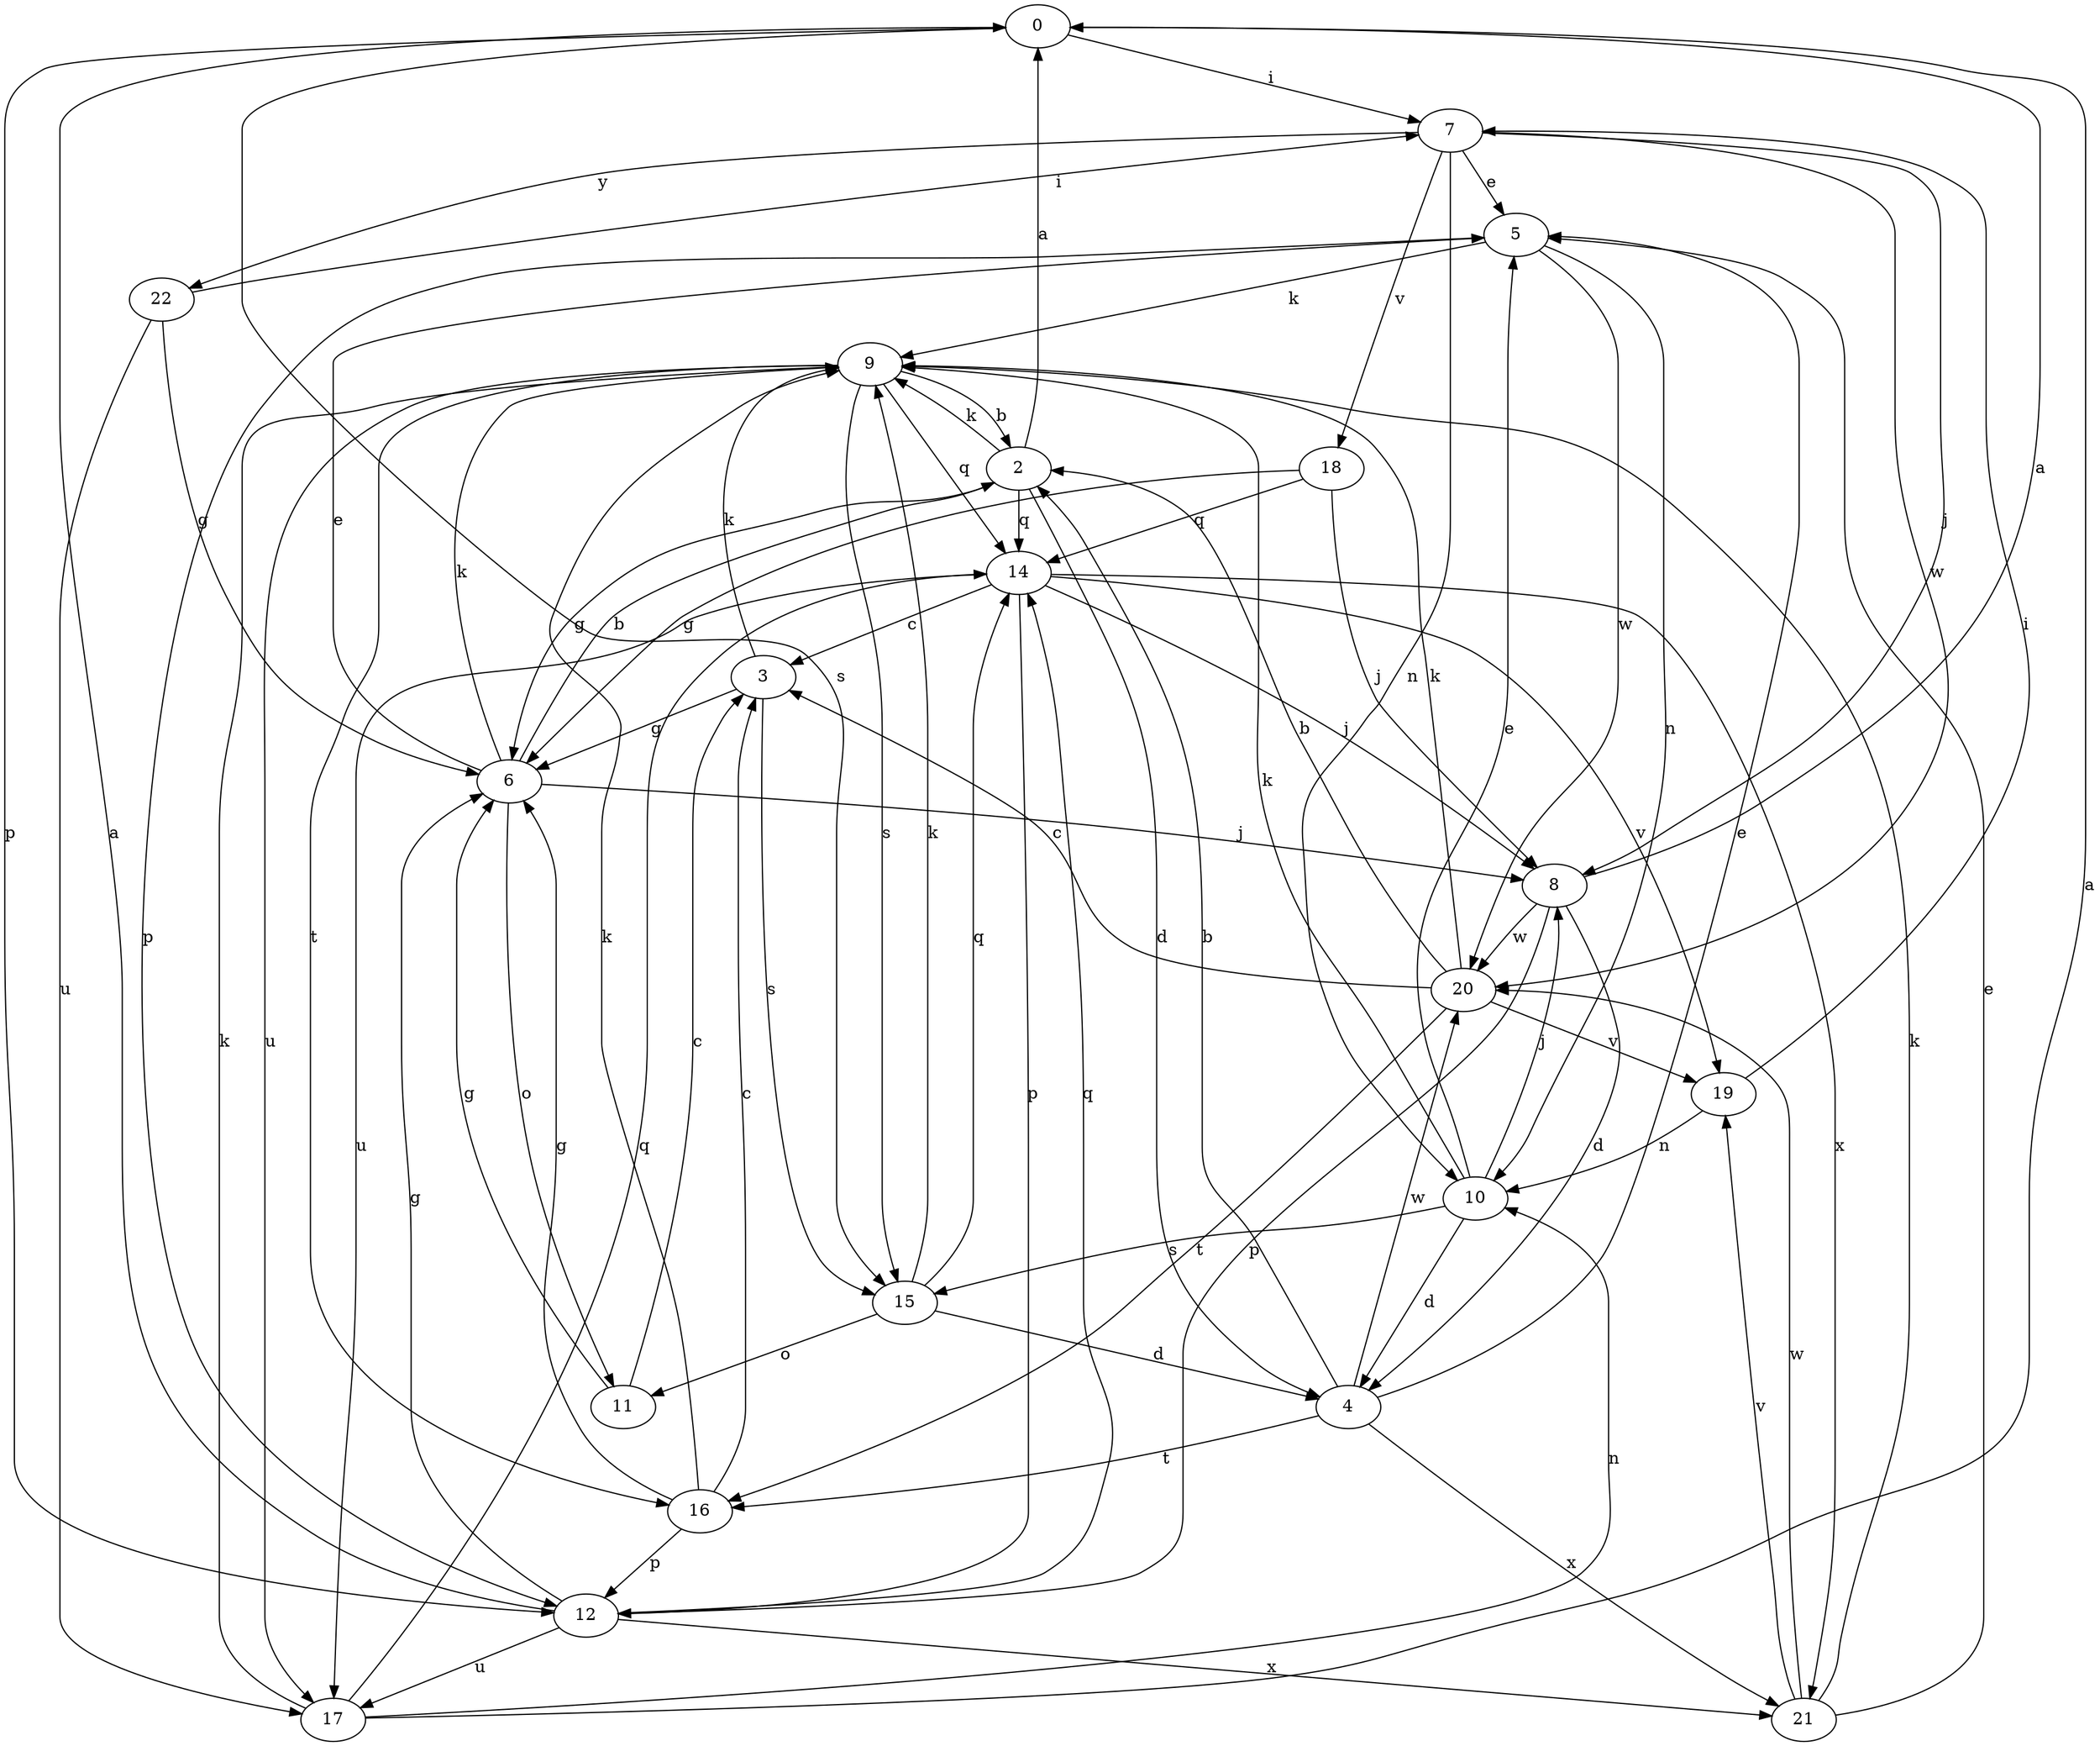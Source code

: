 strict digraph  {
0;
2;
3;
4;
5;
6;
7;
8;
9;
10;
11;
12;
14;
15;
16;
17;
18;
19;
20;
21;
22;
0 -> 7  [label=i];
0 -> 12  [label=p];
0 -> 15  [label=s];
2 -> 0  [label=a];
2 -> 4  [label=d];
2 -> 6  [label=g];
2 -> 9  [label=k];
2 -> 14  [label=q];
3 -> 6  [label=g];
3 -> 9  [label=k];
3 -> 15  [label=s];
4 -> 2  [label=b];
4 -> 5  [label=e];
4 -> 16  [label=t];
4 -> 20  [label=w];
4 -> 21  [label=x];
5 -> 9  [label=k];
5 -> 10  [label=n];
5 -> 12  [label=p];
5 -> 20  [label=w];
6 -> 2  [label=b];
6 -> 5  [label=e];
6 -> 8  [label=j];
6 -> 9  [label=k];
6 -> 11  [label=o];
7 -> 5  [label=e];
7 -> 8  [label=j];
7 -> 10  [label=n];
7 -> 18  [label=v];
7 -> 20  [label=w];
7 -> 22  [label=y];
8 -> 0  [label=a];
8 -> 4  [label=d];
8 -> 12  [label=p];
8 -> 20  [label=w];
9 -> 2  [label=b];
9 -> 14  [label=q];
9 -> 15  [label=s];
9 -> 16  [label=t];
9 -> 17  [label=u];
10 -> 4  [label=d];
10 -> 5  [label=e];
10 -> 8  [label=j];
10 -> 9  [label=k];
10 -> 15  [label=s];
11 -> 3  [label=c];
11 -> 6  [label=g];
12 -> 0  [label=a];
12 -> 6  [label=g];
12 -> 14  [label=q];
12 -> 17  [label=u];
12 -> 21  [label=x];
14 -> 3  [label=c];
14 -> 8  [label=j];
14 -> 12  [label=p];
14 -> 17  [label=u];
14 -> 19  [label=v];
14 -> 21  [label=x];
15 -> 4  [label=d];
15 -> 9  [label=k];
15 -> 11  [label=o];
15 -> 14  [label=q];
16 -> 3  [label=c];
16 -> 6  [label=g];
16 -> 9  [label=k];
16 -> 12  [label=p];
17 -> 0  [label=a];
17 -> 9  [label=k];
17 -> 10  [label=n];
17 -> 14  [label=q];
18 -> 6  [label=g];
18 -> 8  [label=j];
18 -> 14  [label=q];
19 -> 7  [label=i];
19 -> 10  [label=n];
20 -> 2  [label=b];
20 -> 3  [label=c];
20 -> 9  [label=k];
20 -> 16  [label=t];
20 -> 19  [label=v];
21 -> 5  [label=e];
21 -> 9  [label=k];
21 -> 19  [label=v];
21 -> 20  [label=w];
22 -> 6  [label=g];
22 -> 7  [label=i];
22 -> 17  [label=u];
}
